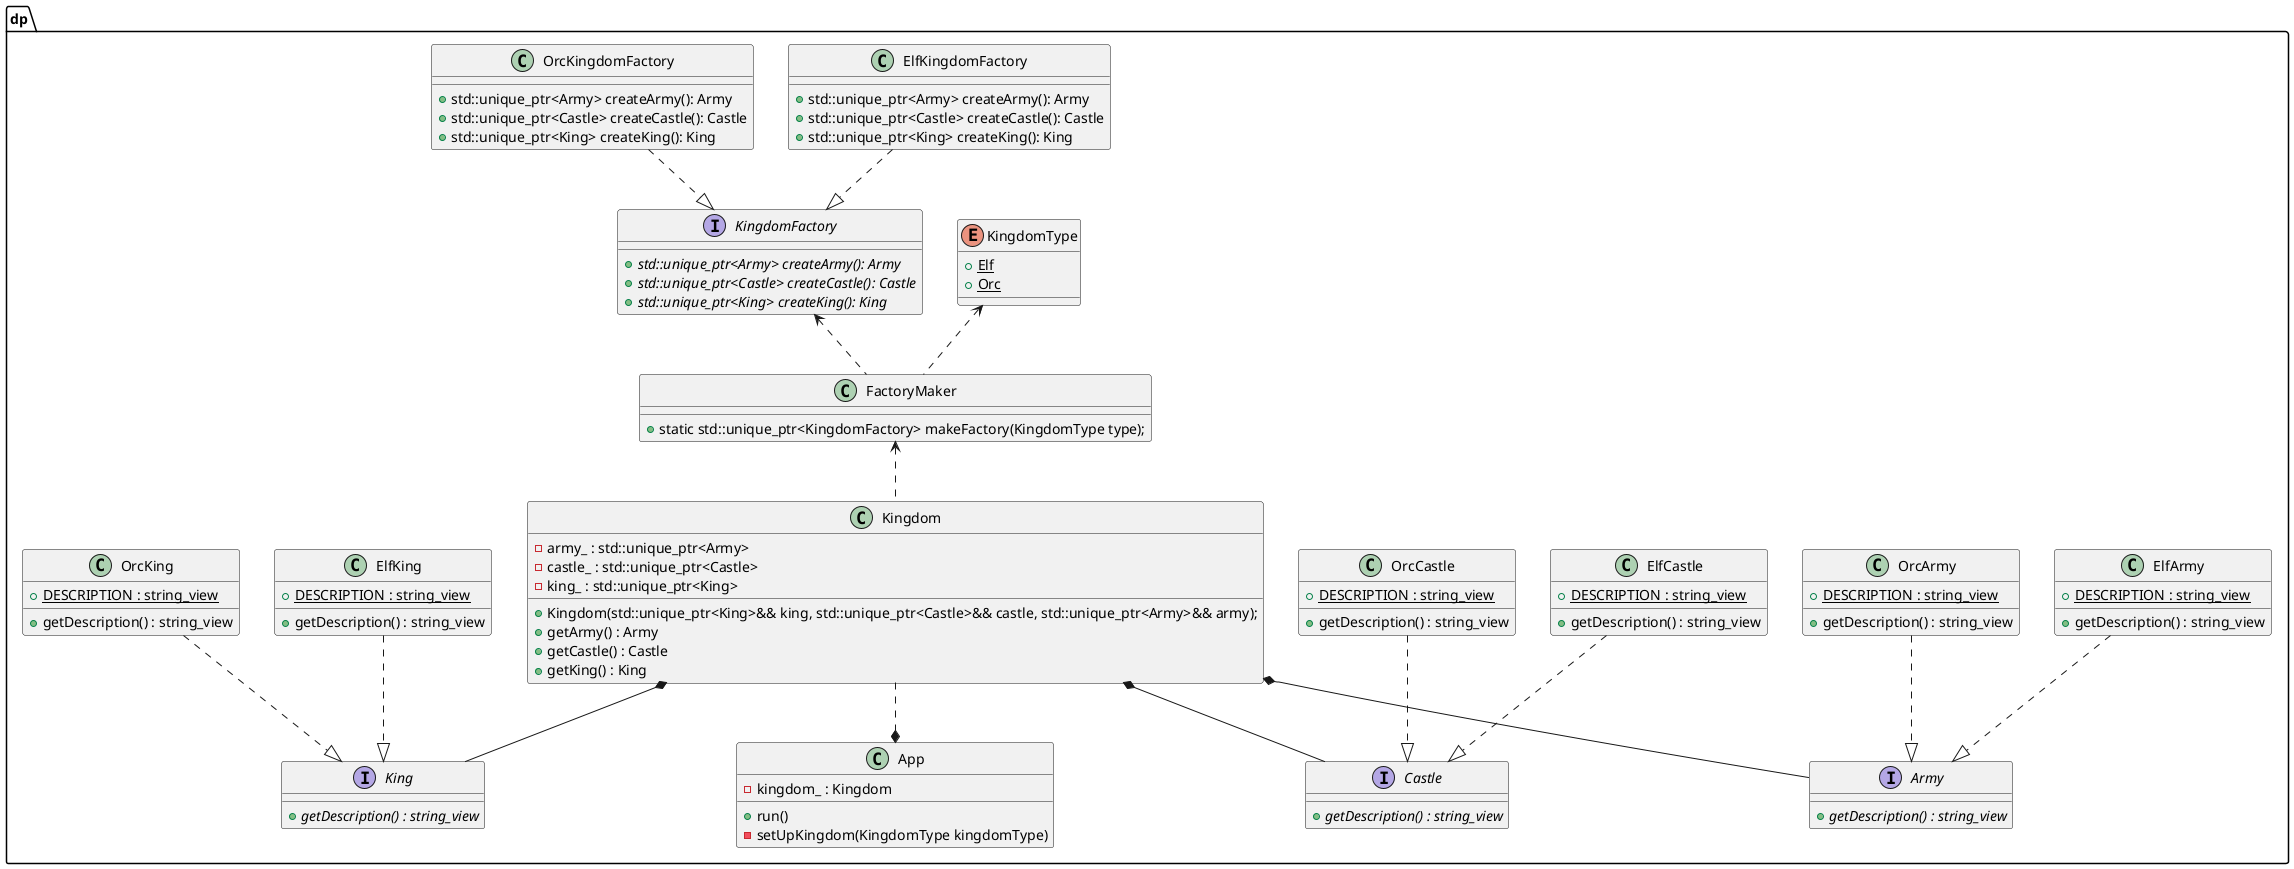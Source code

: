 @startuml
namespace dp {
  class App {
    - kingdom_ : Kingdom

    + run()
    - setUpKingdom(KingdomType kingdomType)
  }

  class FactoryMaker {
    + static std::unique_ptr<KingdomFactory> makeFactory(KingdomType type);
  }

  class Kingdom {
    - army_ : std::unique_ptr<Army>
    - castle_ : std::unique_ptr<Castle>
    - king_ : std::unique_ptr<King>

    + Kingdom(std::unique_ptr<King>&& king, std::unique_ptr<Castle>&& castle, std::unique_ptr<Army>&& army);
    + getArmy() : Army
    + getCastle() : Castle
    + getKing() : King
  }

  enum KingdomType {
    + Elf {static}
    + Orc {static}
  }

  interface Army {
    + getDescription() : string_view {abstract}
  }

  interface Castle {
    + getDescription() : string_view {abstract}
  }

  class ElfArmy {
    + DESCRIPTION : string_view {static}
    + getDescription() : string_view
  }

  class ElfCastle {
    + DESCRIPTION : string_view {static}
    + getDescription() : string_view
  }

  class ElfKing {
    + DESCRIPTION : string_view {static}
    + getDescription() : string_view
  }

  class ElfKingdomFactory {
    + std::unique_ptr<Army> createArmy(): Army
    + std::unique_ptr<Castle> createCastle(): Castle
    + std::unique_ptr<King> createKing(): King
  }

  interface King {
    + getDescription() : string_view {abstract}
  }

  interface KingdomFactory {
    + std::unique_ptr<Army> createArmy(): Army {abstract}
    + std::unique_ptr<Castle> createCastle(): Castle {abstract}
    + std::unique_ptr<King> createKing(): King {abstract}
  }

  class OrcArmy {
    + DESCRIPTION : string_view {static}
    + getDescription() : string_view
  }

  class OrcCastle {
    + DESCRIPTION : string_view {static}
    + getDescription() : string_view
  }

  class OrcKing {
    + DESCRIPTION : string_view {static}
    + getDescription() : string_view
  }
  class OrcKingdomFactory {
    + std::unique_ptr<Army> createArmy(): Army
    + std::unique_ptr<Castle> createCastle(): Castle
    + std::unique_ptr<King> createKing(): King
  }
}

KingdomType <.. FactoryMaker
Kingdom *-- Castle
FactoryMaker <.. Kingdom
KingdomFactory <.. FactoryMaker
Kingdom ..* App
Kingdom *-- King
Kingdom *-- Army
ElfArmy ..|> Army
ElfCastle ..|> Castle
ElfKing ..|> King
ElfKingdomFactory ..|> KingdomFactory
OrcArmy ..|> Army
OrcCastle ..|> Castle
OrcKing ..|> King
OrcKingdomFactory ..|> KingdomFactory
@enduml
